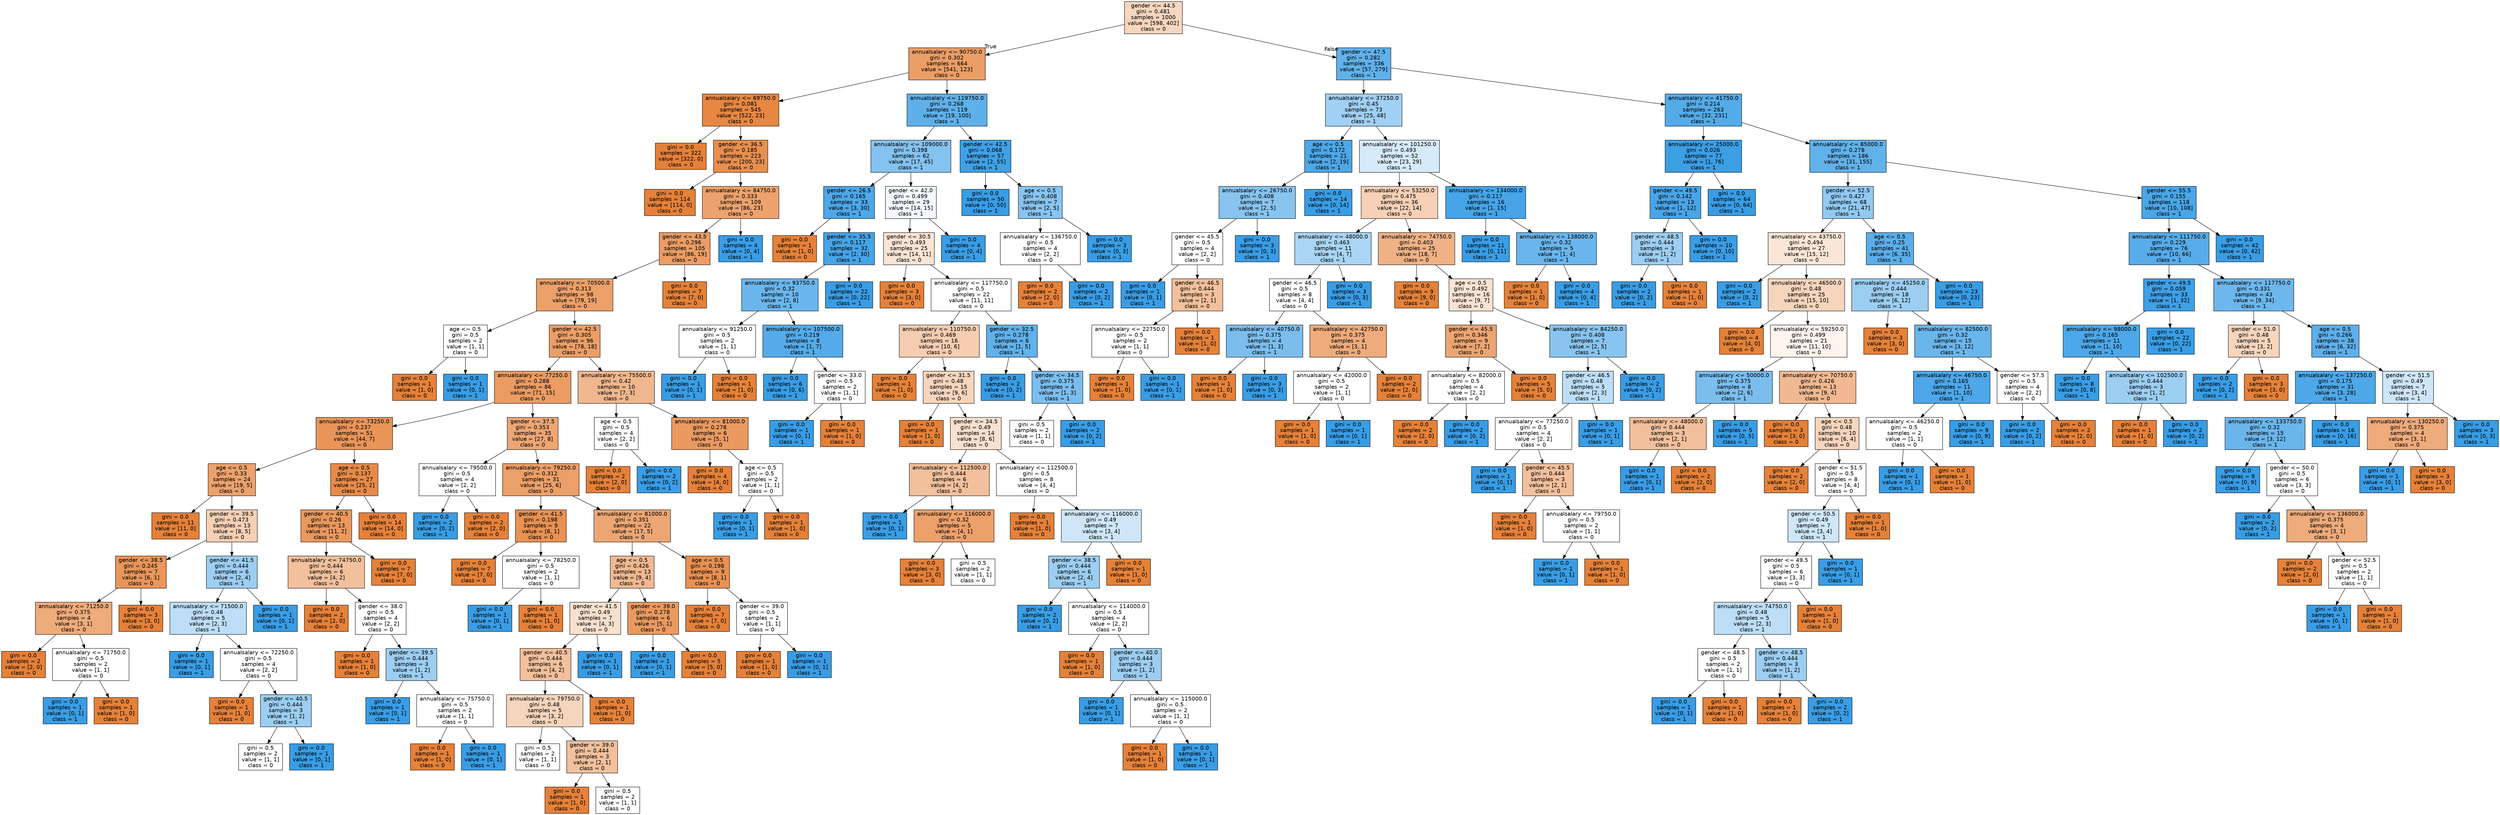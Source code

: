 digraph Tree {
node [shape=box, style="filled", color="black", fontname="helvetica"] ;
edge [fontname="helvetica"] ;
0 [label="gender <= 44.5\ngini = 0.481\nsamples = 1000\nvalue = [598, 402]\nclass = 0", fillcolor="#f6d6be"] ;
1 [label="annualsalary <= 90750.0\ngini = 0.302\nsamples = 664\nvalue = [541, 123]\nclass = 0", fillcolor="#eb9e66"] ;
0 -> 1 [labeldistance=2.5, labelangle=45, headlabel="True"] ;
2 [label="annualsalary <= 69750.0\ngini = 0.081\nsamples = 545\nvalue = [522, 23]\nclass = 0", fillcolor="#e68742"] ;
1 -> 2 ;
3 [label="gini = 0.0\nsamples = 322\nvalue = [322, 0]\nclass = 0", fillcolor="#e58139"] ;
2 -> 3 ;
4 [label="gender <= 36.5\ngini = 0.185\nsamples = 223\nvalue = [200, 23]\nclass = 0", fillcolor="#e88f50"] ;
2 -> 4 ;
5 [label="gini = 0.0\nsamples = 114\nvalue = [114, 0]\nclass = 0", fillcolor="#e58139"] ;
4 -> 5 ;
6 [label="annualsalary <= 84750.0\ngini = 0.333\nsamples = 109\nvalue = [86, 23]\nclass = 0", fillcolor="#eca36e"] ;
4 -> 6 ;
7 [label="gender <= 43.5\ngini = 0.296\nsamples = 105\nvalue = [86, 19]\nclass = 0", fillcolor="#eb9d65"] ;
6 -> 7 ;
8 [label="annualsalary <= 70500.0\ngini = 0.313\nsamples = 98\nvalue = [79, 19]\nclass = 0", fillcolor="#eb9f69"] ;
7 -> 8 ;
9 [label="age <= 0.5\ngini = 0.5\nsamples = 2\nvalue = [1, 1]\nclass = 0", fillcolor="#ffffff"] ;
8 -> 9 ;
10 [label="gini = 0.0\nsamples = 1\nvalue = [1, 0]\nclass = 0", fillcolor="#e58139"] ;
9 -> 10 ;
11 [label="gini = 0.0\nsamples = 1\nvalue = [0, 1]\nclass = 1", fillcolor="#399de5"] ;
9 -> 11 ;
12 [label="gender <= 42.5\ngini = 0.305\nsamples = 96\nvalue = [78, 18]\nclass = 0", fillcolor="#eb9e67"] ;
8 -> 12 ;
13 [label="annualsalary <= 77250.0\ngini = 0.288\nsamples = 86\nvalue = [71, 15]\nclass = 0", fillcolor="#ea9c63"] ;
12 -> 13 ;
14 [label="annualsalary <= 73250.0\ngini = 0.237\nsamples = 51\nvalue = [44, 7]\nclass = 0", fillcolor="#e99558"] ;
13 -> 14 ;
15 [label="age <= 0.5\ngini = 0.33\nsamples = 24\nvalue = [19, 5]\nclass = 0", fillcolor="#eca26d"] ;
14 -> 15 ;
16 [label="gini = 0.0\nsamples = 11\nvalue = [11, 0]\nclass = 0", fillcolor="#e58139"] ;
15 -> 16 ;
17 [label="gender <= 39.5\ngini = 0.473\nsamples = 13\nvalue = [8, 5]\nclass = 0", fillcolor="#f5d0b5"] ;
15 -> 17 ;
18 [label="gender <= 38.5\ngini = 0.245\nsamples = 7\nvalue = [6, 1]\nclass = 0", fillcolor="#e9965a"] ;
17 -> 18 ;
19 [label="annualsalary <= 71250.0\ngini = 0.375\nsamples = 4\nvalue = [3, 1]\nclass = 0", fillcolor="#eeab7b"] ;
18 -> 19 ;
20 [label="gini = 0.0\nsamples = 2\nvalue = [2, 0]\nclass = 0", fillcolor="#e58139"] ;
19 -> 20 ;
21 [label="annualsalary <= 71750.0\ngini = 0.5\nsamples = 2\nvalue = [1, 1]\nclass = 0", fillcolor="#ffffff"] ;
19 -> 21 ;
22 [label="gini = 0.0\nsamples = 1\nvalue = [0, 1]\nclass = 1", fillcolor="#399de5"] ;
21 -> 22 ;
23 [label="gini = 0.0\nsamples = 1\nvalue = [1, 0]\nclass = 0", fillcolor="#e58139"] ;
21 -> 23 ;
24 [label="gini = 0.0\nsamples = 3\nvalue = [3, 0]\nclass = 0", fillcolor="#e58139"] ;
18 -> 24 ;
25 [label="gender <= 41.5\ngini = 0.444\nsamples = 6\nvalue = [2, 4]\nclass = 1", fillcolor="#9ccef2"] ;
17 -> 25 ;
26 [label="annualsalary <= 71500.0\ngini = 0.48\nsamples = 5\nvalue = [2, 3]\nclass = 1", fillcolor="#bddef6"] ;
25 -> 26 ;
27 [label="gini = 0.0\nsamples = 1\nvalue = [0, 1]\nclass = 1", fillcolor="#399de5"] ;
26 -> 27 ;
28 [label="annualsalary <= 72250.0\ngini = 0.5\nsamples = 4\nvalue = [2, 2]\nclass = 0", fillcolor="#ffffff"] ;
26 -> 28 ;
29 [label="gini = 0.0\nsamples = 1\nvalue = [1, 0]\nclass = 0", fillcolor="#e58139"] ;
28 -> 29 ;
30 [label="gender <= 40.5\ngini = 0.444\nsamples = 3\nvalue = [1, 2]\nclass = 1", fillcolor="#9ccef2"] ;
28 -> 30 ;
31 [label="gini = 0.5\nsamples = 2\nvalue = [1, 1]\nclass = 0", fillcolor="#ffffff"] ;
30 -> 31 ;
32 [label="gini = 0.0\nsamples = 1\nvalue = [0, 1]\nclass = 1", fillcolor="#399de5"] ;
30 -> 32 ;
33 [label="gini = 0.0\nsamples = 1\nvalue = [0, 1]\nclass = 1", fillcolor="#399de5"] ;
25 -> 33 ;
34 [label="age <= 0.5\ngini = 0.137\nsamples = 27\nvalue = [25, 2]\nclass = 0", fillcolor="#e78b49"] ;
14 -> 34 ;
35 [label="gender <= 40.5\ngini = 0.26\nsamples = 13\nvalue = [11, 2]\nclass = 0", fillcolor="#ea985d"] ;
34 -> 35 ;
36 [label="annualsalary <= 74750.0\ngini = 0.444\nsamples = 6\nvalue = [4, 2]\nclass = 0", fillcolor="#f2c09c"] ;
35 -> 36 ;
37 [label="gini = 0.0\nsamples = 2\nvalue = [2, 0]\nclass = 0", fillcolor="#e58139"] ;
36 -> 37 ;
38 [label="gender <= 38.0\ngini = 0.5\nsamples = 4\nvalue = [2, 2]\nclass = 0", fillcolor="#ffffff"] ;
36 -> 38 ;
39 [label="gini = 0.0\nsamples = 1\nvalue = [1, 0]\nclass = 0", fillcolor="#e58139"] ;
38 -> 39 ;
40 [label="gender <= 39.5\ngini = 0.444\nsamples = 3\nvalue = [1, 2]\nclass = 1", fillcolor="#9ccef2"] ;
38 -> 40 ;
41 [label="gini = 0.0\nsamples = 1\nvalue = [0, 1]\nclass = 1", fillcolor="#399de5"] ;
40 -> 41 ;
42 [label="annualsalary <= 75750.0\ngini = 0.5\nsamples = 2\nvalue = [1, 1]\nclass = 0", fillcolor="#ffffff"] ;
40 -> 42 ;
43 [label="gini = 0.0\nsamples = 1\nvalue = [1, 0]\nclass = 0", fillcolor="#e58139"] ;
42 -> 43 ;
44 [label="gini = 0.0\nsamples = 1\nvalue = [0, 1]\nclass = 1", fillcolor="#399de5"] ;
42 -> 44 ;
45 [label="gini = 0.0\nsamples = 7\nvalue = [7, 0]\nclass = 0", fillcolor="#e58139"] ;
35 -> 45 ;
46 [label="gini = 0.0\nsamples = 14\nvalue = [14, 0]\nclass = 0", fillcolor="#e58139"] ;
34 -> 46 ;
47 [label="gender <= 37.5\ngini = 0.353\nsamples = 35\nvalue = [27, 8]\nclass = 0", fillcolor="#eda674"] ;
13 -> 47 ;
48 [label="annualsalary <= 79500.0\ngini = 0.5\nsamples = 4\nvalue = [2, 2]\nclass = 0", fillcolor="#ffffff"] ;
47 -> 48 ;
49 [label="gini = 0.0\nsamples = 2\nvalue = [0, 2]\nclass = 1", fillcolor="#399de5"] ;
48 -> 49 ;
50 [label="gini = 0.0\nsamples = 2\nvalue = [2, 0]\nclass = 0", fillcolor="#e58139"] ;
48 -> 50 ;
51 [label="annualsalary <= 79250.0\ngini = 0.312\nsamples = 31\nvalue = [25, 6]\nclass = 0", fillcolor="#eb9f69"] ;
47 -> 51 ;
52 [label="gender <= 41.5\ngini = 0.198\nsamples = 9\nvalue = [8, 1]\nclass = 0", fillcolor="#e89152"] ;
51 -> 52 ;
53 [label="gini = 0.0\nsamples = 7\nvalue = [7, 0]\nclass = 0", fillcolor="#e58139"] ;
52 -> 53 ;
54 [label="annualsalary <= 78250.0\ngini = 0.5\nsamples = 2\nvalue = [1, 1]\nclass = 0", fillcolor="#ffffff"] ;
52 -> 54 ;
55 [label="gini = 0.0\nsamples = 1\nvalue = [0, 1]\nclass = 1", fillcolor="#399de5"] ;
54 -> 55 ;
56 [label="gini = 0.0\nsamples = 1\nvalue = [1, 0]\nclass = 0", fillcolor="#e58139"] ;
54 -> 56 ;
57 [label="annualsalary <= 81000.0\ngini = 0.351\nsamples = 22\nvalue = [17, 5]\nclass = 0", fillcolor="#eda673"] ;
51 -> 57 ;
58 [label="age <= 0.5\ngini = 0.426\nsamples = 13\nvalue = [9, 4]\nclass = 0", fillcolor="#f1b991"] ;
57 -> 58 ;
59 [label="gender <= 41.5\ngini = 0.49\nsamples = 7\nvalue = [4, 3]\nclass = 0", fillcolor="#f8e0ce"] ;
58 -> 59 ;
60 [label="gender <= 40.5\ngini = 0.444\nsamples = 6\nvalue = [4, 2]\nclass = 0", fillcolor="#f2c09c"] ;
59 -> 60 ;
61 [label="annualsalary <= 79750.0\ngini = 0.48\nsamples = 5\nvalue = [3, 2]\nclass = 0", fillcolor="#f6d5bd"] ;
60 -> 61 ;
62 [label="gini = 0.5\nsamples = 2\nvalue = [1, 1]\nclass = 0", fillcolor="#ffffff"] ;
61 -> 62 ;
63 [label="gender <= 39.0\ngini = 0.444\nsamples = 3\nvalue = [2, 1]\nclass = 0", fillcolor="#f2c09c"] ;
61 -> 63 ;
64 [label="gini = 0.0\nsamples = 1\nvalue = [1, 0]\nclass = 0", fillcolor="#e58139"] ;
63 -> 64 ;
65 [label="gini = 0.5\nsamples = 2\nvalue = [1, 1]\nclass = 0", fillcolor="#ffffff"] ;
63 -> 65 ;
66 [label="gini = 0.0\nsamples = 1\nvalue = [1, 0]\nclass = 0", fillcolor="#e58139"] ;
60 -> 66 ;
67 [label="gini = 0.0\nsamples = 1\nvalue = [0, 1]\nclass = 1", fillcolor="#399de5"] ;
59 -> 67 ;
68 [label="gender <= 39.0\ngini = 0.278\nsamples = 6\nvalue = [5, 1]\nclass = 0", fillcolor="#ea9a61"] ;
58 -> 68 ;
69 [label="gini = 0.0\nsamples = 1\nvalue = [0, 1]\nclass = 1", fillcolor="#399de5"] ;
68 -> 69 ;
70 [label="gini = 0.0\nsamples = 5\nvalue = [5, 0]\nclass = 0", fillcolor="#e58139"] ;
68 -> 70 ;
71 [label="age <= 0.5\ngini = 0.198\nsamples = 9\nvalue = [8, 1]\nclass = 0", fillcolor="#e89152"] ;
57 -> 71 ;
72 [label="gini = 0.0\nsamples = 7\nvalue = [7, 0]\nclass = 0", fillcolor="#e58139"] ;
71 -> 72 ;
73 [label="gender <= 39.0\ngini = 0.5\nsamples = 2\nvalue = [1, 1]\nclass = 0", fillcolor="#ffffff"] ;
71 -> 73 ;
74 [label="gini = 0.0\nsamples = 1\nvalue = [1, 0]\nclass = 0", fillcolor="#e58139"] ;
73 -> 74 ;
75 [label="gini = 0.0\nsamples = 1\nvalue = [0, 1]\nclass = 1", fillcolor="#399de5"] ;
73 -> 75 ;
76 [label="annualsalary <= 75500.0\ngini = 0.42\nsamples = 10\nvalue = [7, 3]\nclass = 0", fillcolor="#f0b78e"] ;
12 -> 76 ;
77 [label="age <= 0.5\ngini = 0.5\nsamples = 4\nvalue = [2, 2]\nclass = 0", fillcolor="#ffffff"] ;
76 -> 77 ;
78 [label="gini = 0.0\nsamples = 2\nvalue = [2, 0]\nclass = 0", fillcolor="#e58139"] ;
77 -> 78 ;
79 [label="gini = 0.0\nsamples = 2\nvalue = [0, 2]\nclass = 1", fillcolor="#399de5"] ;
77 -> 79 ;
80 [label="annualsalary <= 81000.0\ngini = 0.278\nsamples = 6\nvalue = [5, 1]\nclass = 0", fillcolor="#ea9a61"] ;
76 -> 80 ;
81 [label="gini = 0.0\nsamples = 4\nvalue = [4, 0]\nclass = 0", fillcolor="#e58139"] ;
80 -> 81 ;
82 [label="age <= 0.5\ngini = 0.5\nsamples = 2\nvalue = [1, 1]\nclass = 0", fillcolor="#ffffff"] ;
80 -> 82 ;
83 [label="gini = 0.0\nsamples = 1\nvalue = [0, 1]\nclass = 1", fillcolor="#399de5"] ;
82 -> 83 ;
84 [label="gini = 0.0\nsamples = 1\nvalue = [1, 0]\nclass = 0", fillcolor="#e58139"] ;
82 -> 84 ;
85 [label="gini = 0.0\nsamples = 7\nvalue = [7, 0]\nclass = 0", fillcolor="#e58139"] ;
7 -> 85 ;
86 [label="gini = 0.0\nsamples = 4\nvalue = [0, 4]\nclass = 1", fillcolor="#399de5"] ;
6 -> 86 ;
87 [label="annualsalary <= 119750.0\ngini = 0.268\nsamples = 119\nvalue = [19, 100]\nclass = 1", fillcolor="#5fb0ea"] ;
1 -> 87 ;
88 [label="annualsalary <= 109000.0\ngini = 0.398\nsamples = 62\nvalue = [17, 45]\nclass = 1", fillcolor="#84c2ef"] ;
87 -> 88 ;
89 [label="gender <= 26.5\ngini = 0.165\nsamples = 33\nvalue = [3, 30]\nclass = 1", fillcolor="#4da7e8"] ;
88 -> 89 ;
90 [label="gini = 0.0\nsamples = 1\nvalue = [1, 0]\nclass = 0", fillcolor="#e58139"] ;
89 -> 90 ;
91 [label="gender <= 35.5\ngini = 0.117\nsamples = 32\nvalue = [2, 30]\nclass = 1", fillcolor="#46a4e7"] ;
89 -> 91 ;
92 [label="annualsalary <= 93750.0\ngini = 0.32\nsamples = 10\nvalue = [2, 8]\nclass = 1", fillcolor="#6ab6ec"] ;
91 -> 92 ;
93 [label="annualsalary <= 91250.0\ngini = 0.5\nsamples = 2\nvalue = [1, 1]\nclass = 0", fillcolor="#ffffff"] ;
92 -> 93 ;
94 [label="gini = 0.0\nsamples = 1\nvalue = [0, 1]\nclass = 1", fillcolor="#399de5"] ;
93 -> 94 ;
95 [label="gini = 0.0\nsamples = 1\nvalue = [1, 0]\nclass = 0", fillcolor="#e58139"] ;
93 -> 95 ;
96 [label="annualsalary <= 107500.0\ngini = 0.219\nsamples = 8\nvalue = [1, 7]\nclass = 1", fillcolor="#55abe9"] ;
92 -> 96 ;
97 [label="gini = 0.0\nsamples = 6\nvalue = [0, 6]\nclass = 1", fillcolor="#399de5"] ;
96 -> 97 ;
98 [label="gender <= 33.0\ngini = 0.5\nsamples = 2\nvalue = [1, 1]\nclass = 0", fillcolor="#ffffff"] ;
96 -> 98 ;
99 [label="gini = 0.0\nsamples = 1\nvalue = [0, 1]\nclass = 1", fillcolor="#399de5"] ;
98 -> 99 ;
100 [label="gini = 0.0\nsamples = 1\nvalue = [1, 0]\nclass = 0", fillcolor="#e58139"] ;
98 -> 100 ;
101 [label="gini = 0.0\nsamples = 22\nvalue = [0, 22]\nclass = 1", fillcolor="#399de5"] ;
91 -> 101 ;
102 [label="gender <= 42.0\ngini = 0.499\nsamples = 29\nvalue = [14, 15]\nclass = 1", fillcolor="#f2f8fd"] ;
88 -> 102 ;
103 [label="gender <= 30.5\ngini = 0.493\nsamples = 25\nvalue = [14, 11]\nclass = 0", fillcolor="#f9e4d5"] ;
102 -> 103 ;
104 [label="gini = 0.0\nsamples = 3\nvalue = [3, 0]\nclass = 0", fillcolor="#e58139"] ;
103 -> 104 ;
105 [label="annualsalary <= 117750.0\ngini = 0.5\nsamples = 22\nvalue = [11, 11]\nclass = 0", fillcolor="#ffffff"] ;
103 -> 105 ;
106 [label="annualsalary <= 110750.0\ngini = 0.469\nsamples = 16\nvalue = [10, 6]\nclass = 0", fillcolor="#f5cdb0"] ;
105 -> 106 ;
107 [label="gini = 0.0\nsamples = 1\nvalue = [1, 0]\nclass = 0", fillcolor="#e58139"] ;
106 -> 107 ;
108 [label="gender <= 31.5\ngini = 0.48\nsamples = 15\nvalue = [9, 6]\nclass = 0", fillcolor="#f6d5bd"] ;
106 -> 108 ;
109 [label="gini = 0.0\nsamples = 1\nvalue = [1, 0]\nclass = 0", fillcolor="#e58139"] ;
108 -> 109 ;
110 [label="gender <= 34.5\ngini = 0.49\nsamples = 14\nvalue = [8, 6]\nclass = 0", fillcolor="#f8e0ce"] ;
108 -> 110 ;
111 [label="annualsalary <= 112500.0\ngini = 0.444\nsamples = 6\nvalue = [4, 2]\nclass = 0", fillcolor="#f2c09c"] ;
110 -> 111 ;
112 [label="gini = 0.0\nsamples = 1\nvalue = [0, 1]\nclass = 1", fillcolor="#399de5"] ;
111 -> 112 ;
113 [label="annualsalary <= 116000.0\ngini = 0.32\nsamples = 5\nvalue = [4, 1]\nclass = 0", fillcolor="#eca06a"] ;
111 -> 113 ;
114 [label="gini = 0.0\nsamples = 3\nvalue = [3, 0]\nclass = 0", fillcolor="#e58139"] ;
113 -> 114 ;
115 [label="gini = 0.5\nsamples = 2\nvalue = [1, 1]\nclass = 0", fillcolor="#ffffff"] ;
113 -> 115 ;
116 [label="annualsalary <= 112500.0\ngini = 0.5\nsamples = 8\nvalue = [4, 4]\nclass = 0", fillcolor="#ffffff"] ;
110 -> 116 ;
117 [label="gini = 0.0\nsamples = 1\nvalue = [1, 0]\nclass = 0", fillcolor="#e58139"] ;
116 -> 117 ;
118 [label="annualsalary <= 116000.0\ngini = 0.49\nsamples = 7\nvalue = [3, 4]\nclass = 1", fillcolor="#cee6f8"] ;
116 -> 118 ;
119 [label="gender <= 38.5\ngini = 0.444\nsamples = 6\nvalue = [2, 4]\nclass = 1", fillcolor="#9ccef2"] ;
118 -> 119 ;
120 [label="gini = 0.0\nsamples = 2\nvalue = [0, 2]\nclass = 1", fillcolor="#399de5"] ;
119 -> 120 ;
121 [label="annualsalary <= 114000.0\ngini = 0.5\nsamples = 4\nvalue = [2, 2]\nclass = 0", fillcolor="#ffffff"] ;
119 -> 121 ;
122 [label="gini = 0.0\nsamples = 1\nvalue = [1, 0]\nclass = 0", fillcolor="#e58139"] ;
121 -> 122 ;
123 [label="gender <= 40.0\ngini = 0.444\nsamples = 3\nvalue = [1, 2]\nclass = 1", fillcolor="#9ccef2"] ;
121 -> 123 ;
124 [label="gini = 0.0\nsamples = 1\nvalue = [0, 1]\nclass = 1", fillcolor="#399de5"] ;
123 -> 124 ;
125 [label="annualsalary <= 115000.0\ngini = 0.5\nsamples = 2\nvalue = [1, 1]\nclass = 0", fillcolor="#ffffff"] ;
123 -> 125 ;
126 [label="gini = 0.0\nsamples = 1\nvalue = [1, 0]\nclass = 0", fillcolor="#e58139"] ;
125 -> 126 ;
127 [label="gini = 0.0\nsamples = 1\nvalue = [0, 1]\nclass = 1", fillcolor="#399de5"] ;
125 -> 127 ;
128 [label="gini = 0.0\nsamples = 1\nvalue = [1, 0]\nclass = 0", fillcolor="#e58139"] ;
118 -> 128 ;
129 [label="gender <= 32.5\ngini = 0.278\nsamples = 6\nvalue = [1, 5]\nclass = 1", fillcolor="#61b1ea"] ;
105 -> 129 ;
130 [label="gini = 0.0\nsamples = 2\nvalue = [0, 2]\nclass = 1", fillcolor="#399de5"] ;
129 -> 130 ;
131 [label="gender <= 34.5\ngini = 0.375\nsamples = 4\nvalue = [1, 3]\nclass = 1", fillcolor="#7bbeee"] ;
129 -> 131 ;
132 [label="gini = 0.5\nsamples = 2\nvalue = [1, 1]\nclass = 0", fillcolor="#ffffff"] ;
131 -> 132 ;
133 [label="gini = 0.0\nsamples = 2\nvalue = [0, 2]\nclass = 1", fillcolor="#399de5"] ;
131 -> 133 ;
134 [label="gini = 0.0\nsamples = 4\nvalue = [0, 4]\nclass = 1", fillcolor="#399de5"] ;
102 -> 134 ;
135 [label="gender <= 42.5\ngini = 0.068\nsamples = 57\nvalue = [2, 55]\nclass = 1", fillcolor="#40a1e6"] ;
87 -> 135 ;
136 [label="gini = 0.0\nsamples = 50\nvalue = [0, 50]\nclass = 1", fillcolor="#399de5"] ;
135 -> 136 ;
137 [label="age <= 0.5\ngini = 0.408\nsamples = 7\nvalue = [2, 5]\nclass = 1", fillcolor="#88c4ef"] ;
135 -> 137 ;
138 [label="annualsalary <= 136750.0\ngini = 0.5\nsamples = 4\nvalue = [2, 2]\nclass = 0", fillcolor="#ffffff"] ;
137 -> 138 ;
139 [label="gini = 0.0\nsamples = 2\nvalue = [2, 0]\nclass = 0", fillcolor="#e58139"] ;
138 -> 139 ;
140 [label="gini = 0.0\nsamples = 2\nvalue = [0, 2]\nclass = 1", fillcolor="#399de5"] ;
138 -> 140 ;
141 [label="gini = 0.0\nsamples = 3\nvalue = [0, 3]\nclass = 1", fillcolor="#399de5"] ;
137 -> 141 ;
142 [label="gender <= 47.5\ngini = 0.282\nsamples = 336\nvalue = [57, 279]\nclass = 1", fillcolor="#61b1ea"] ;
0 -> 142 [labeldistance=2.5, labelangle=-45, headlabel="False"] ;
143 [label="annualsalary <= 37250.0\ngini = 0.45\nsamples = 73\nvalue = [25, 48]\nclass = 1", fillcolor="#a0d0f3"] ;
142 -> 143 ;
144 [label="age <= 0.5\ngini = 0.172\nsamples = 21\nvalue = [2, 19]\nclass = 1", fillcolor="#4ea7e8"] ;
143 -> 144 ;
145 [label="annualsalary <= 26750.0\ngini = 0.408\nsamples = 7\nvalue = [2, 5]\nclass = 1", fillcolor="#88c4ef"] ;
144 -> 145 ;
146 [label="gender <= 45.5\ngini = 0.5\nsamples = 4\nvalue = [2, 2]\nclass = 0", fillcolor="#ffffff"] ;
145 -> 146 ;
147 [label="gini = 0.0\nsamples = 1\nvalue = [0, 1]\nclass = 1", fillcolor="#399de5"] ;
146 -> 147 ;
148 [label="gender <= 46.5\ngini = 0.444\nsamples = 3\nvalue = [2, 1]\nclass = 0", fillcolor="#f2c09c"] ;
146 -> 148 ;
149 [label="annualsalary <= 22750.0\ngini = 0.5\nsamples = 2\nvalue = [1, 1]\nclass = 0", fillcolor="#ffffff"] ;
148 -> 149 ;
150 [label="gini = 0.0\nsamples = 1\nvalue = [1, 0]\nclass = 0", fillcolor="#e58139"] ;
149 -> 150 ;
151 [label="gini = 0.0\nsamples = 1\nvalue = [0, 1]\nclass = 1", fillcolor="#399de5"] ;
149 -> 151 ;
152 [label="gini = 0.0\nsamples = 1\nvalue = [1, 0]\nclass = 0", fillcolor="#e58139"] ;
148 -> 152 ;
153 [label="gini = 0.0\nsamples = 3\nvalue = [0, 3]\nclass = 1", fillcolor="#399de5"] ;
145 -> 153 ;
154 [label="gini = 0.0\nsamples = 14\nvalue = [0, 14]\nclass = 1", fillcolor="#399de5"] ;
144 -> 154 ;
155 [label="annualsalary <= 101250.0\ngini = 0.493\nsamples = 52\nvalue = [23, 29]\nclass = 1", fillcolor="#d6ebfa"] ;
143 -> 155 ;
156 [label="annualsalary <= 53250.0\ngini = 0.475\nsamples = 36\nvalue = [22, 14]\nclass = 0", fillcolor="#f6d1b7"] ;
155 -> 156 ;
157 [label="annualsalary <= 48000.0\ngini = 0.463\nsamples = 11\nvalue = [4, 7]\nclass = 1", fillcolor="#aad5f4"] ;
156 -> 157 ;
158 [label="gender <= 46.5\ngini = 0.5\nsamples = 8\nvalue = [4, 4]\nclass = 0", fillcolor="#ffffff"] ;
157 -> 158 ;
159 [label="annualsalary <= 40750.0\ngini = 0.375\nsamples = 4\nvalue = [1, 3]\nclass = 1", fillcolor="#7bbeee"] ;
158 -> 159 ;
160 [label="gini = 0.0\nsamples = 1\nvalue = [1, 0]\nclass = 0", fillcolor="#e58139"] ;
159 -> 160 ;
161 [label="gini = 0.0\nsamples = 3\nvalue = [0, 3]\nclass = 1", fillcolor="#399de5"] ;
159 -> 161 ;
162 [label="annualsalary <= 42750.0\ngini = 0.375\nsamples = 4\nvalue = [3, 1]\nclass = 0", fillcolor="#eeab7b"] ;
158 -> 162 ;
163 [label="annualsalary <= 42000.0\ngini = 0.5\nsamples = 2\nvalue = [1, 1]\nclass = 0", fillcolor="#ffffff"] ;
162 -> 163 ;
164 [label="gini = 0.0\nsamples = 1\nvalue = [1, 0]\nclass = 0", fillcolor="#e58139"] ;
163 -> 164 ;
165 [label="gini = 0.0\nsamples = 1\nvalue = [0, 1]\nclass = 1", fillcolor="#399de5"] ;
163 -> 165 ;
166 [label="gini = 0.0\nsamples = 2\nvalue = [2, 0]\nclass = 0", fillcolor="#e58139"] ;
162 -> 166 ;
167 [label="gini = 0.0\nsamples = 3\nvalue = [0, 3]\nclass = 1", fillcolor="#399de5"] ;
157 -> 167 ;
168 [label="annualsalary <= 74750.0\ngini = 0.403\nsamples = 25\nvalue = [18, 7]\nclass = 0", fillcolor="#efb286"] ;
156 -> 168 ;
169 [label="gini = 0.0\nsamples = 9\nvalue = [9, 0]\nclass = 0", fillcolor="#e58139"] ;
168 -> 169 ;
170 [label="age <= 0.5\ngini = 0.492\nsamples = 16\nvalue = [9, 7]\nclass = 0", fillcolor="#f9e3d3"] ;
168 -> 170 ;
171 [label="gender <= 45.5\ngini = 0.346\nsamples = 9\nvalue = [7, 2]\nclass = 0", fillcolor="#eca572"] ;
170 -> 171 ;
172 [label="annualsalary <= 82000.0\ngini = 0.5\nsamples = 4\nvalue = [2, 2]\nclass = 0", fillcolor="#ffffff"] ;
171 -> 172 ;
173 [label="gini = 0.0\nsamples = 2\nvalue = [2, 0]\nclass = 0", fillcolor="#e58139"] ;
172 -> 173 ;
174 [label="gini = 0.0\nsamples = 2\nvalue = [0, 2]\nclass = 1", fillcolor="#399de5"] ;
172 -> 174 ;
175 [label="gini = 0.0\nsamples = 5\nvalue = [5, 0]\nclass = 0", fillcolor="#e58139"] ;
171 -> 175 ;
176 [label="annualsalary <= 84250.0\ngini = 0.408\nsamples = 7\nvalue = [2, 5]\nclass = 1", fillcolor="#88c4ef"] ;
170 -> 176 ;
177 [label="gender <= 46.5\ngini = 0.48\nsamples = 5\nvalue = [2, 3]\nclass = 1", fillcolor="#bddef6"] ;
176 -> 177 ;
178 [label="annualsalary <= 77250.0\ngini = 0.5\nsamples = 4\nvalue = [2, 2]\nclass = 0", fillcolor="#ffffff"] ;
177 -> 178 ;
179 [label="gini = 0.0\nsamples = 1\nvalue = [0, 1]\nclass = 1", fillcolor="#399de5"] ;
178 -> 179 ;
180 [label="gender <= 45.5\ngini = 0.444\nsamples = 3\nvalue = [2, 1]\nclass = 0", fillcolor="#f2c09c"] ;
178 -> 180 ;
181 [label="gini = 0.0\nsamples = 1\nvalue = [1, 0]\nclass = 0", fillcolor="#e58139"] ;
180 -> 181 ;
182 [label="annualsalary <= 79750.0\ngini = 0.5\nsamples = 2\nvalue = [1, 1]\nclass = 0", fillcolor="#ffffff"] ;
180 -> 182 ;
183 [label="gini = 0.0\nsamples = 1\nvalue = [0, 1]\nclass = 1", fillcolor="#399de5"] ;
182 -> 183 ;
184 [label="gini = 0.0\nsamples = 1\nvalue = [1, 0]\nclass = 0", fillcolor="#e58139"] ;
182 -> 184 ;
185 [label="gini = 0.0\nsamples = 1\nvalue = [0, 1]\nclass = 1", fillcolor="#399de5"] ;
177 -> 185 ;
186 [label="gini = 0.0\nsamples = 2\nvalue = [0, 2]\nclass = 1", fillcolor="#399de5"] ;
176 -> 186 ;
187 [label="annualsalary <= 134000.0\ngini = 0.117\nsamples = 16\nvalue = [1, 15]\nclass = 1", fillcolor="#46a4e7"] ;
155 -> 187 ;
188 [label="gini = 0.0\nsamples = 11\nvalue = [0, 11]\nclass = 1", fillcolor="#399de5"] ;
187 -> 188 ;
189 [label="annualsalary <= 138000.0\ngini = 0.32\nsamples = 5\nvalue = [1, 4]\nclass = 1", fillcolor="#6ab6ec"] ;
187 -> 189 ;
190 [label="gini = 0.0\nsamples = 1\nvalue = [1, 0]\nclass = 0", fillcolor="#e58139"] ;
189 -> 190 ;
191 [label="gini = 0.0\nsamples = 4\nvalue = [0, 4]\nclass = 1", fillcolor="#399de5"] ;
189 -> 191 ;
192 [label="annualsalary <= 41750.0\ngini = 0.214\nsamples = 263\nvalue = [32, 231]\nclass = 1", fillcolor="#54abe9"] ;
142 -> 192 ;
193 [label="annualsalary <= 25000.0\ngini = 0.026\nsamples = 77\nvalue = [1, 76]\nclass = 1", fillcolor="#3c9ee5"] ;
192 -> 193 ;
194 [label="gender <= 49.5\ngini = 0.142\nsamples = 13\nvalue = [1, 12]\nclass = 1", fillcolor="#49a5e7"] ;
193 -> 194 ;
195 [label="gender <= 48.5\ngini = 0.444\nsamples = 3\nvalue = [1, 2]\nclass = 1", fillcolor="#9ccef2"] ;
194 -> 195 ;
196 [label="gini = 0.0\nsamples = 2\nvalue = [0, 2]\nclass = 1", fillcolor="#399de5"] ;
195 -> 196 ;
197 [label="gini = 0.0\nsamples = 1\nvalue = [1, 0]\nclass = 0", fillcolor="#e58139"] ;
195 -> 197 ;
198 [label="gini = 0.0\nsamples = 10\nvalue = [0, 10]\nclass = 1", fillcolor="#399de5"] ;
194 -> 198 ;
199 [label="gini = 0.0\nsamples = 64\nvalue = [0, 64]\nclass = 1", fillcolor="#399de5"] ;
193 -> 199 ;
200 [label="annualsalary <= 85000.0\ngini = 0.278\nsamples = 186\nvalue = [31, 155]\nclass = 1", fillcolor="#61b1ea"] ;
192 -> 200 ;
201 [label="gender <= 52.5\ngini = 0.427\nsamples = 68\nvalue = [21, 47]\nclass = 1", fillcolor="#91c9f1"] ;
200 -> 201 ;
202 [label="annualsalary <= 43750.0\ngini = 0.494\nsamples = 27\nvalue = [15, 12]\nclass = 0", fillcolor="#fae6d7"] ;
201 -> 202 ;
203 [label="gini = 0.0\nsamples = 2\nvalue = [0, 2]\nclass = 1", fillcolor="#399de5"] ;
202 -> 203 ;
204 [label="annualsalary <= 46500.0\ngini = 0.48\nsamples = 25\nvalue = [15, 10]\nclass = 0", fillcolor="#f6d5bd"] ;
202 -> 204 ;
205 [label="gini = 0.0\nsamples = 4\nvalue = [4, 0]\nclass = 0", fillcolor="#e58139"] ;
204 -> 205 ;
206 [label="annualsalary <= 59250.0\ngini = 0.499\nsamples = 21\nvalue = [11, 10]\nclass = 0", fillcolor="#fdf4ed"] ;
204 -> 206 ;
207 [label="annualsalary <= 50000.0\ngini = 0.375\nsamples = 8\nvalue = [2, 6]\nclass = 1", fillcolor="#7bbeee"] ;
206 -> 207 ;
208 [label="annualsalary <= 48000.0\ngini = 0.444\nsamples = 3\nvalue = [2, 1]\nclass = 0", fillcolor="#f2c09c"] ;
207 -> 208 ;
209 [label="gini = 0.0\nsamples = 1\nvalue = [0, 1]\nclass = 1", fillcolor="#399de5"] ;
208 -> 209 ;
210 [label="gini = 0.0\nsamples = 2\nvalue = [2, 0]\nclass = 0", fillcolor="#e58139"] ;
208 -> 210 ;
211 [label="gini = 0.0\nsamples = 5\nvalue = [0, 5]\nclass = 1", fillcolor="#399de5"] ;
207 -> 211 ;
212 [label="annualsalary <= 70750.0\ngini = 0.426\nsamples = 13\nvalue = [9, 4]\nclass = 0", fillcolor="#f1b991"] ;
206 -> 212 ;
213 [label="gini = 0.0\nsamples = 3\nvalue = [3, 0]\nclass = 0", fillcolor="#e58139"] ;
212 -> 213 ;
214 [label="age <= 0.5\ngini = 0.48\nsamples = 10\nvalue = [6, 4]\nclass = 0", fillcolor="#f6d5bd"] ;
212 -> 214 ;
215 [label="gini = 0.0\nsamples = 2\nvalue = [2, 0]\nclass = 0", fillcolor="#e58139"] ;
214 -> 215 ;
216 [label="gender <= 51.5\ngini = 0.5\nsamples = 8\nvalue = [4, 4]\nclass = 0", fillcolor="#ffffff"] ;
214 -> 216 ;
217 [label="gender <= 50.5\ngini = 0.49\nsamples = 7\nvalue = [3, 4]\nclass = 1", fillcolor="#cee6f8"] ;
216 -> 217 ;
218 [label="gender <= 49.5\ngini = 0.5\nsamples = 6\nvalue = [3, 3]\nclass = 0", fillcolor="#ffffff"] ;
217 -> 218 ;
219 [label="annualsalary <= 74750.0\ngini = 0.48\nsamples = 5\nvalue = [2, 3]\nclass = 1", fillcolor="#bddef6"] ;
218 -> 219 ;
220 [label="gender <= 48.5\ngini = 0.5\nsamples = 2\nvalue = [1, 1]\nclass = 0", fillcolor="#ffffff"] ;
219 -> 220 ;
221 [label="gini = 0.0\nsamples = 1\nvalue = [0, 1]\nclass = 1", fillcolor="#399de5"] ;
220 -> 221 ;
222 [label="gini = 0.0\nsamples = 1\nvalue = [1, 0]\nclass = 0", fillcolor="#e58139"] ;
220 -> 222 ;
223 [label="gender <= 48.5\ngini = 0.444\nsamples = 3\nvalue = [1, 2]\nclass = 1", fillcolor="#9ccef2"] ;
219 -> 223 ;
224 [label="gini = 0.0\nsamples = 1\nvalue = [1, 0]\nclass = 0", fillcolor="#e58139"] ;
223 -> 224 ;
225 [label="gini = 0.0\nsamples = 2\nvalue = [0, 2]\nclass = 1", fillcolor="#399de5"] ;
223 -> 225 ;
226 [label="gini = 0.0\nsamples = 1\nvalue = [1, 0]\nclass = 0", fillcolor="#e58139"] ;
218 -> 226 ;
227 [label="gini = 0.0\nsamples = 1\nvalue = [0, 1]\nclass = 1", fillcolor="#399de5"] ;
217 -> 227 ;
228 [label="gini = 0.0\nsamples = 1\nvalue = [1, 0]\nclass = 0", fillcolor="#e58139"] ;
216 -> 228 ;
229 [label="age <= 0.5\ngini = 0.25\nsamples = 41\nvalue = [6, 35]\nclass = 1", fillcolor="#5baee9"] ;
201 -> 229 ;
230 [label="annualsalary <= 45250.0\ngini = 0.444\nsamples = 18\nvalue = [6, 12]\nclass = 1", fillcolor="#9ccef2"] ;
229 -> 230 ;
231 [label="gini = 0.0\nsamples = 3\nvalue = [3, 0]\nclass = 0", fillcolor="#e58139"] ;
230 -> 231 ;
232 [label="annualsalary <= 82500.0\ngini = 0.32\nsamples = 15\nvalue = [3, 12]\nclass = 1", fillcolor="#6ab6ec"] ;
230 -> 232 ;
233 [label="annualsalary <= 46750.0\ngini = 0.165\nsamples = 11\nvalue = [1, 10]\nclass = 1", fillcolor="#4da7e8"] ;
232 -> 233 ;
234 [label="annualsalary <= 46250.0\ngini = 0.5\nsamples = 2\nvalue = [1, 1]\nclass = 0", fillcolor="#ffffff"] ;
233 -> 234 ;
235 [label="gini = 0.0\nsamples = 1\nvalue = [0, 1]\nclass = 1", fillcolor="#399de5"] ;
234 -> 235 ;
236 [label="gini = 0.0\nsamples = 1\nvalue = [1, 0]\nclass = 0", fillcolor="#e58139"] ;
234 -> 236 ;
237 [label="gini = 0.0\nsamples = 9\nvalue = [0, 9]\nclass = 1", fillcolor="#399de5"] ;
233 -> 237 ;
238 [label="gender <= 57.5\ngini = 0.5\nsamples = 4\nvalue = [2, 2]\nclass = 0", fillcolor="#ffffff"] ;
232 -> 238 ;
239 [label="gini = 0.0\nsamples = 2\nvalue = [0, 2]\nclass = 1", fillcolor="#399de5"] ;
238 -> 239 ;
240 [label="gini = 0.0\nsamples = 2\nvalue = [2, 0]\nclass = 0", fillcolor="#e58139"] ;
238 -> 240 ;
241 [label="gini = 0.0\nsamples = 23\nvalue = [0, 23]\nclass = 1", fillcolor="#399de5"] ;
229 -> 241 ;
242 [label="gender <= 55.5\ngini = 0.155\nsamples = 118\nvalue = [10, 108]\nclass = 1", fillcolor="#4ba6e7"] ;
200 -> 242 ;
243 [label="annualsalary <= 111750.0\ngini = 0.229\nsamples = 76\nvalue = [10, 66]\nclass = 1", fillcolor="#57ace9"] ;
242 -> 243 ;
244 [label="gender <= 49.5\ngini = 0.059\nsamples = 33\nvalue = [1, 32]\nclass = 1", fillcolor="#3fa0e6"] ;
243 -> 244 ;
245 [label="annualsalary <= 98000.0\ngini = 0.165\nsamples = 11\nvalue = [1, 10]\nclass = 1", fillcolor="#4da7e8"] ;
244 -> 245 ;
246 [label="gini = 0.0\nsamples = 8\nvalue = [0, 8]\nclass = 1", fillcolor="#399de5"] ;
245 -> 246 ;
247 [label="annualsalary <= 102500.0\ngini = 0.444\nsamples = 3\nvalue = [1, 2]\nclass = 1", fillcolor="#9ccef2"] ;
245 -> 247 ;
248 [label="gini = 0.0\nsamples = 1\nvalue = [1, 0]\nclass = 0", fillcolor="#e58139"] ;
247 -> 248 ;
249 [label="gini = 0.0\nsamples = 2\nvalue = [0, 2]\nclass = 1", fillcolor="#399de5"] ;
247 -> 249 ;
250 [label="gini = 0.0\nsamples = 22\nvalue = [0, 22]\nclass = 1", fillcolor="#399de5"] ;
244 -> 250 ;
251 [label="annualsalary <= 117750.0\ngini = 0.331\nsamples = 43\nvalue = [9, 34]\nclass = 1", fillcolor="#6db7ec"] ;
243 -> 251 ;
252 [label="gender <= 51.0\ngini = 0.48\nsamples = 5\nvalue = [3, 2]\nclass = 0", fillcolor="#f6d5bd"] ;
251 -> 252 ;
253 [label="gini = 0.0\nsamples = 2\nvalue = [0, 2]\nclass = 1", fillcolor="#399de5"] ;
252 -> 253 ;
254 [label="gini = 0.0\nsamples = 3\nvalue = [3, 0]\nclass = 0", fillcolor="#e58139"] ;
252 -> 254 ;
255 [label="age <= 0.5\ngini = 0.266\nsamples = 38\nvalue = [6, 32]\nclass = 1", fillcolor="#5eafea"] ;
251 -> 255 ;
256 [label="annualsalary <= 137250.0\ngini = 0.175\nsamples = 31\nvalue = [3, 28]\nclass = 1", fillcolor="#4ea8e8"] ;
255 -> 256 ;
257 [label="annualsalary <= 133750.0\ngini = 0.32\nsamples = 15\nvalue = [3, 12]\nclass = 1", fillcolor="#6ab6ec"] ;
256 -> 257 ;
258 [label="gini = 0.0\nsamples = 9\nvalue = [0, 9]\nclass = 1", fillcolor="#399de5"] ;
257 -> 258 ;
259 [label="gender <= 50.0\ngini = 0.5\nsamples = 6\nvalue = [3, 3]\nclass = 0", fillcolor="#ffffff"] ;
257 -> 259 ;
260 [label="gini = 0.0\nsamples = 2\nvalue = [0, 2]\nclass = 1", fillcolor="#399de5"] ;
259 -> 260 ;
261 [label="annualsalary <= 136000.0\ngini = 0.375\nsamples = 4\nvalue = [3, 1]\nclass = 0", fillcolor="#eeab7b"] ;
259 -> 261 ;
262 [label="gini = 0.0\nsamples = 2\nvalue = [2, 0]\nclass = 0", fillcolor="#e58139"] ;
261 -> 262 ;
263 [label="gender <= 52.5\ngini = 0.5\nsamples = 2\nvalue = [1, 1]\nclass = 0", fillcolor="#ffffff"] ;
261 -> 263 ;
264 [label="gini = 0.0\nsamples = 1\nvalue = [0, 1]\nclass = 1", fillcolor="#399de5"] ;
263 -> 264 ;
265 [label="gini = 0.0\nsamples = 1\nvalue = [1, 0]\nclass = 0", fillcolor="#e58139"] ;
263 -> 265 ;
266 [label="gini = 0.0\nsamples = 16\nvalue = [0, 16]\nclass = 1", fillcolor="#399de5"] ;
256 -> 266 ;
267 [label="gender <= 51.5\ngini = 0.49\nsamples = 7\nvalue = [3, 4]\nclass = 1", fillcolor="#cee6f8"] ;
255 -> 267 ;
268 [label="annualsalary <= 130250.0\ngini = 0.375\nsamples = 4\nvalue = [3, 1]\nclass = 0", fillcolor="#eeab7b"] ;
267 -> 268 ;
269 [label="gini = 0.0\nsamples = 1\nvalue = [0, 1]\nclass = 1", fillcolor="#399de5"] ;
268 -> 269 ;
270 [label="gini = 0.0\nsamples = 3\nvalue = [3, 0]\nclass = 0", fillcolor="#e58139"] ;
268 -> 270 ;
271 [label="gini = 0.0\nsamples = 3\nvalue = [0, 3]\nclass = 1", fillcolor="#399de5"] ;
267 -> 271 ;
272 [label="gini = 0.0\nsamples = 42\nvalue = [0, 42]\nclass = 1", fillcolor="#399de5"] ;
242 -> 272 ;
}